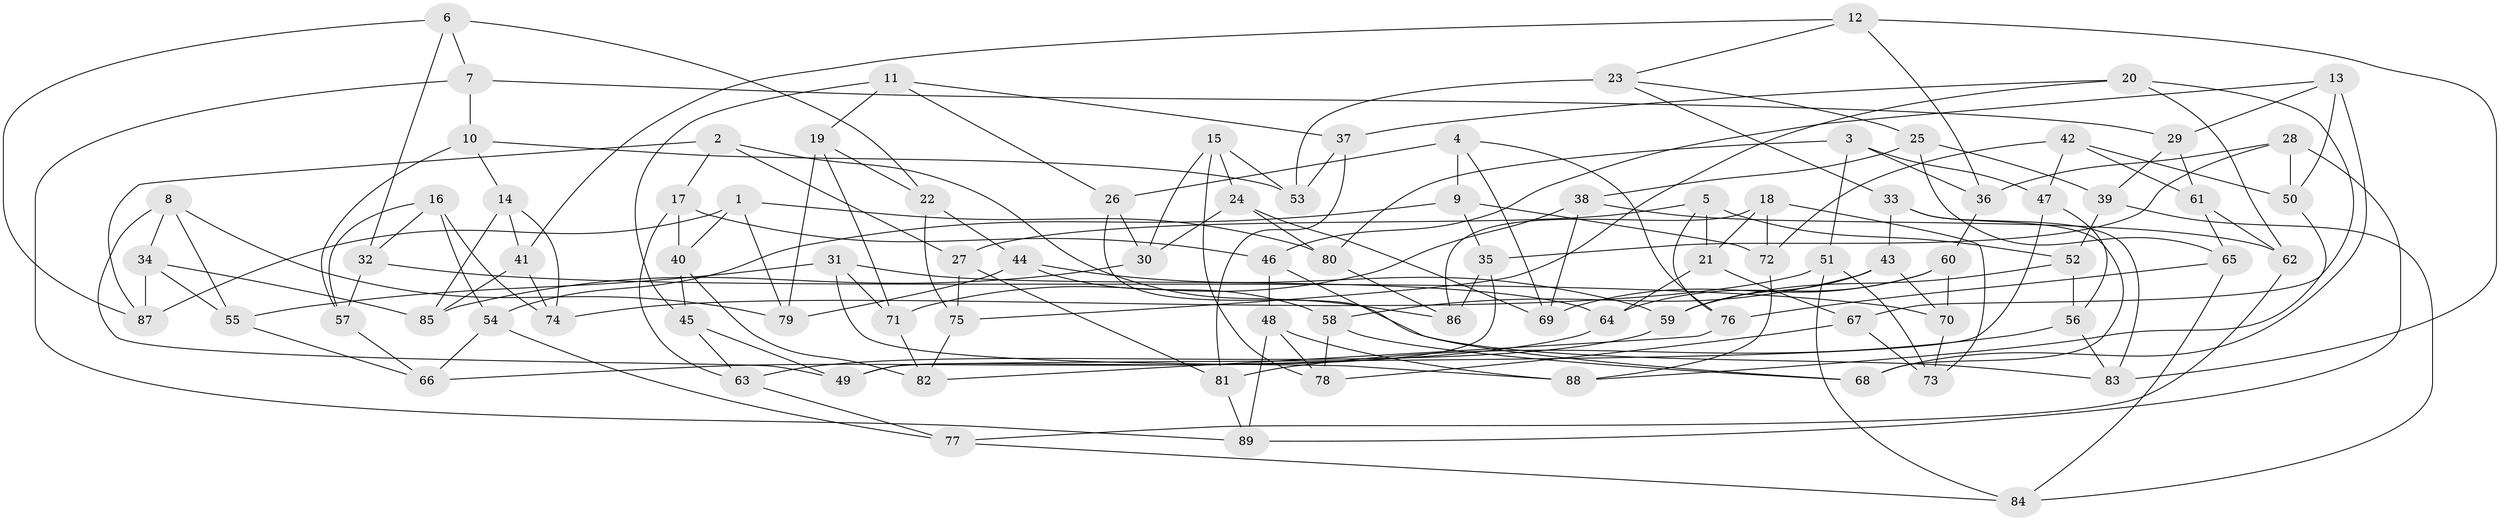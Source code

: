 // coarse degree distribution, {7: 0.1724137931034483, 6: 0.2413793103448276, 4: 0.06896551724137931, 5: 0.2413793103448276, 12: 0.034482758620689655, 9: 0.10344827586206896, 8: 0.10344827586206896, 3: 0.034482758620689655}
// Generated by graph-tools (version 1.1) at 2025/54/03/04/25 22:54:01]
// undirected, 89 vertices, 178 edges
graph export_dot {
  node [color=gray90,style=filled];
  1;
  2;
  3;
  4;
  5;
  6;
  7;
  8;
  9;
  10;
  11;
  12;
  13;
  14;
  15;
  16;
  17;
  18;
  19;
  20;
  21;
  22;
  23;
  24;
  25;
  26;
  27;
  28;
  29;
  30;
  31;
  32;
  33;
  34;
  35;
  36;
  37;
  38;
  39;
  40;
  41;
  42;
  43;
  44;
  45;
  46;
  47;
  48;
  49;
  50;
  51;
  52;
  53;
  54;
  55;
  56;
  57;
  58;
  59;
  60;
  61;
  62;
  63;
  64;
  65;
  66;
  67;
  68;
  69;
  70;
  71;
  72;
  73;
  74;
  75;
  76;
  77;
  78;
  79;
  80;
  81;
  82;
  83;
  84;
  85;
  86;
  87;
  88;
  89;
  1 -- 80;
  1 -- 87;
  1 -- 40;
  1 -- 79;
  2 -- 27;
  2 -- 86;
  2 -- 87;
  2 -- 17;
  3 -- 36;
  3 -- 47;
  3 -- 51;
  3 -- 80;
  4 -- 9;
  4 -- 69;
  4 -- 26;
  4 -- 76;
  5 -- 76;
  5 -- 27;
  5 -- 21;
  5 -- 52;
  6 -- 7;
  6 -- 32;
  6 -- 22;
  6 -- 87;
  7 -- 89;
  7 -- 10;
  7 -- 29;
  8 -- 49;
  8 -- 79;
  8 -- 34;
  8 -- 55;
  9 -- 54;
  9 -- 72;
  9 -- 35;
  10 -- 53;
  10 -- 57;
  10 -- 14;
  11 -- 45;
  11 -- 26;
  11 -- 37;
  11 -- 19;
  12 -- 36;
  12 -- 41;
  12 -- 23;
  12 -- 83;
  13 -- 68;
  13 -- 29;
  13 -- 46;
  13 -- 50;
  14 -- 85;
  14 -- 41;
  14 -- 74;
  15 -- 78;
  15 -- 53;
  15 -- 30;
  15 -- 24;
  16 -- 57;
  16 -- 32;
  16 -- 54;
  16 -- 74;
  17 -- 46;
  17 -- 40;
  17 -- 63;
  18 -- 73;
  18 -- 86;
  18 -- 72;
  18 -- 21;
  19 -- 79;
  19 -- 71;
  19 -- 22;
  20 -- 75;
  20 -- 62;
  20 -- 37;
  20 -- 67;
  21 -- 67;
  21 -- 64;
  22 -- 75;
  22 -- 44;
  23 -- 33;
  23 -- 53;
  23 -- 25;
  24 -- 80;
  24 -- 69;
  24 -- 30;
  25 -- 65;
  25 -- 39;
  25 -- 38;
  26 -- 83;
  26 -- 30;
  27 -- 81;
  27 -- 75;
  28 -- 50;
  28 -- 36;
  28 -- 89;
  28 -- 35;
  29 -- 39;
  29 -- 61;
  30 -- 85;
  31 -- 71;
  31 -- 64;
  31 -- 88;
  31 -- 55;
  32 -- 70;
  32 -- 57;
  33 -- 83;
  33 -- 43;
  33 -- 68;
  34 -- 85;
  34 -- 55;
  34 -- 87;
  35 -- 86;
  35 -- 49;
  36 -- 60;
  37 -- 53;
  37 -- 81;
  38 -- 62;
  38 -- 71;
  38 -- 69;
  39 -- 52;
  39 -- 84;
  40 -- 82;
  40 -- 45;
  41 -- 74;
  41 -- 85;
  42 -- 72;
  42 -- 47;
  42 -- 50;
  42 -- 61;
  43 -- 59;
  43 -- 70;
  43 -- 58;
  44 -- 58;
  44 -- 79;
  44 -- 59;
  45 -- 49;
  45 -- 63;
  46 -- 48;
  46 -- 68;
  47 -- 56;
  47 -- 49;
  48 -- 78;
  48 -- 88;
  48 -- 89;
  50 -- 88;
  51 -- 73;
  51 -- 74;
  51 -- 84;
  52 -- 59;
  52 -- 56;
  54 -- 77;
  54 -- 66;
  55 -- 66;
  56 -- 81;
  56 -- 83;
  57 -- 66;
  58 -- 68;
  58 -- 78;
  59 -- 63;
  60 -- 69;
  60 -- 70;
  60 -- 64;
  61 -- 62;
  61 -- 65;
  62 -- 77;
  63 -- 77;
  64 -- 66;
  65 -- 84;
  65 -- 76;
  67 -- 73;
  67 -- 78;
  70 -- 73;
  71 -- 82;
  72 -- 88;
  75 -- 82;
  76 -- 82;
  77 -- 84;
  80 -- 86;
  81 -- 89;
}
